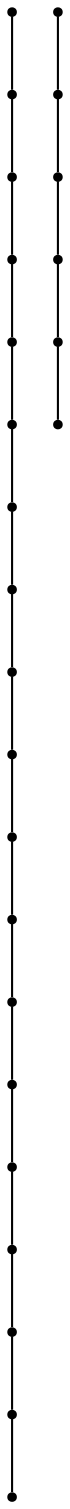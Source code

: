 graph {
  node [shape=point,comment="{\"directed\":false,\"doi\":\"10.1007/978-3-642-25878-7_3\",\"figure\":\"4\"}"]

  v0 [pos="1653.0311735390574,990.4904471721431"]
  v1 [pos="1624.253376884692,1032.0012104919479"]
  v2 [pos="1574.5873675055748,1055.1299179848354"]
  v3 [pos="1550.3130094980877,949.7297726448708"]
  v4 [pos="1527.4192491397723,1064.8856347556173"]
  v5 [pos="1493.7633238234507,1096.6406654075395"]
  v6 [pos="1446.4732251980058,1111.8931067397234"]
  v7 [pos="1432.0851540713322,1008.7433708512617"]
  v8 [pos="1390.297656861172,1102.8916596989197"]
  v9 [pos="1359.0187240222654,1129.5208928366628"]
  v10 [pos="1313.8553260895173,1038.377092405279"]
  v11 [pos="1313.605225197225,1134.2716459545754"]
  v12 [pos="1262.0584163843507,1115.518663080435"]
  v13 [pos="1215.1406216186701,1134.1466311558202"]
  v14 [pos="1195.6243209377476,1038.377092405279"]
  v15 [pos="1147.8318888956373,1131.1461488088855"]
  v16 [pos="1096.28832525399,1104.5169156711422"]
  v17 [pos="1047.8690820263437,1008.7433708512617"]
  v18 [pos="1041.4889799482528,1110.7679099625225"]
  v19 [pos="985.1883134421663,1096.765680206295"]
  v20 [pos="943.0243127388896,1059.2555335205689"]
  v21 [pos="928.8875514898673,949.6089546806616"]
  v22 [pos="891.3566690209236,1051.3792673598653"]
  v23 [pos="847.5663284865559,1021.7496154635899"]
  v24 [pos="827.2995978671393,987.364950026453"]

  v24 -- v23 [id="-4",pos="827.2995978671393,987.364950026453 847.5663284865559,1021.7496154635899 847.5663284865559,1021.7496154635899 847.5663284865559,1021.7496154635899"]
  v23 -- v22 [id="-5",pos="847.5663284865559,1021.7496154635899 891.3566690209236,1051.3792673598653 891.3566690209236,1051.3792673598653 891.3566690209236,1051.3792673598653"]
  v22 -- v20 [id="-6",pos="891.3566690209236,1051.3792673598653 943.0243127388896,1059.2555335205689 943.0243127388896,1059.2555335205689 943.0243127388896,1059.2555335205689"]
  v1 -- v0 [id="-8",pos="1624.253376884692,1032.0012104919479 1653.0311735390574,990.4904471721431 1653.0311735390574,990.4904471721431 1653.0311735390574,990.4904471721431"]
  v21 -- v17 [id="-10",pos="928.8875514898673,949.6089546806616 1047.8690820263437,1008.7433708512617 1047.8690820263437,1008.7433708512617 1047.8690820263437,1008.7433708512617"]
  v20 -- v19 [id="-14",pos="943.0243127388896,1059.2555335205689 985.1883134421663,1096.765680206295 985.1883134421663,1096.765680206295 985.1883134421663,1096.765680206295"]
  v19 -- v18 [id="-15",pos="985.1883134421663,1096.765680206295 1041.4889799482528,1110.7679099625225 1041.4889799482528,1110.7679099625225 1041.4889799482528,1110.7679099625225"]
  v18 -- v16 [id="-16",pos="1041.4889799482528,1110.7679099625225 1096.28832525399,1104.5169156711422 1096.28832525399,1104.5169156711422 1096.28832525399,1104.5169156711422"]
  v17 -- v14 [id="-19",pos="1047.8690820263437,1008.7433708512617 1195.6243209377476,1038.377092405279 1195.6243209377476,1038.377092405279 1195.6243209377476,1038.377092405279"]
  v16 -- v15 [id="-21",pos="1096.28832525399,1104.5169156711422 1147.8318888956373,1131.1461488088855 1147.8318888956373,1131.1461488088855 1147.8318888956373,1131.1461488088855"]
  v15 -- v13 [id="-22",pos="1147.8318888956373,1131.1461488088855 1215.1406216186701,1134.1466311558202 1215.1406216186701,1134.1466311558202 1215.1406216186701,1134.1466311558202"]
  v14 -- v10 [id="-24",pos="1195.6243209377476,1038.377092405279 1313.8553260895173,1038.377092405279 1313.8553260895173,1038.377092405279 1313.8553260895173,1038.377092405279"]
  v13 -- v12 [id="-26",pos="1215.1406216186701,1134.1466311558202 1262.0584163843507,1115.518663080435 1262.0584163843507,1115.518663080435 1262.0584163843507,1115.518663080435"]
  v12 -- v11 [id="-28",pos="1262.0584163843507,1115.518663080435 1313.605225197225,1134.2716459545754 1313.605225197225,1134.2716459545754 1313.605225197225,1134.2716459545754"]
  v11 -- v9 [id="-29",pos="1313.605225197225,1134.2716459545754 1359.0187240222654,1129.5208928366628 1359.0187240222654,1129.5208928366628 1359.0187240222654,1129.5208928366628"]
  v10 -- v7 [id="-32",pos="1313.8553260895173,1038.377092405279 1432.0851540713322,1008.7433708512617 1432.0851540713322,1008.7433708512617 1432.0851540713322,1008.7433708512617"]
  v9 -- v8 [id="-34",pos="1359.0187240222654,1129.5208928366628 1390.297656861172,1102.8916596989197 1390.297656861172,1102.8916596989197 1390.297656861172,1102.8916596989197"]
  v8 -- v6 [id="-36",pos="1390.297656861172,1102.8916596989197 1446.4732251980058,1111.8931067397234 1446.4732251980058,1111.8931067397234 1446.4732251980058,1111.8931067397234"]
  v7 -- v3 [id="-40",pos="1432.0851540713322,1008.7433708512617 1550.3130094980877,949.7297726448708 1550.3130094980877,949.7297726448708 1550.3130094980877,949.7297726448708"]
  v6 -- v5 [id="-41",pos="1446.4732251980058,1111.8931067397234 1493.7633238234507,1096.6406654075395 1493.7633238234507,1096.6406654075395 1493.7633238234507,1096.6406654075395"]
  v5 -- v4 [id="-42",pos="1493.7633238234507,1096.6406654075395 1527.4192491397723,1064.8856347556173 1527.4192491397723,1064.8856347556173 1527.4192491397723,1064.8856347556173"]
  v4 -- v2 [id="-44",pos="1527.4192491397723,1064.8856347556173 1574.5873675055748,1055.1299179848354 1574.5873675055748,1055.1299179848354 1574.5873675055748,1055.1299179848354"]
  v2 -- v1 [id="-48",pos="1574.5873675055748,1055.1299179848354 1624.253376884692,1032.0012104919479 1624.253376884692,1032.0012104919479 1624.253376884692,1032.0012104919479"]
}